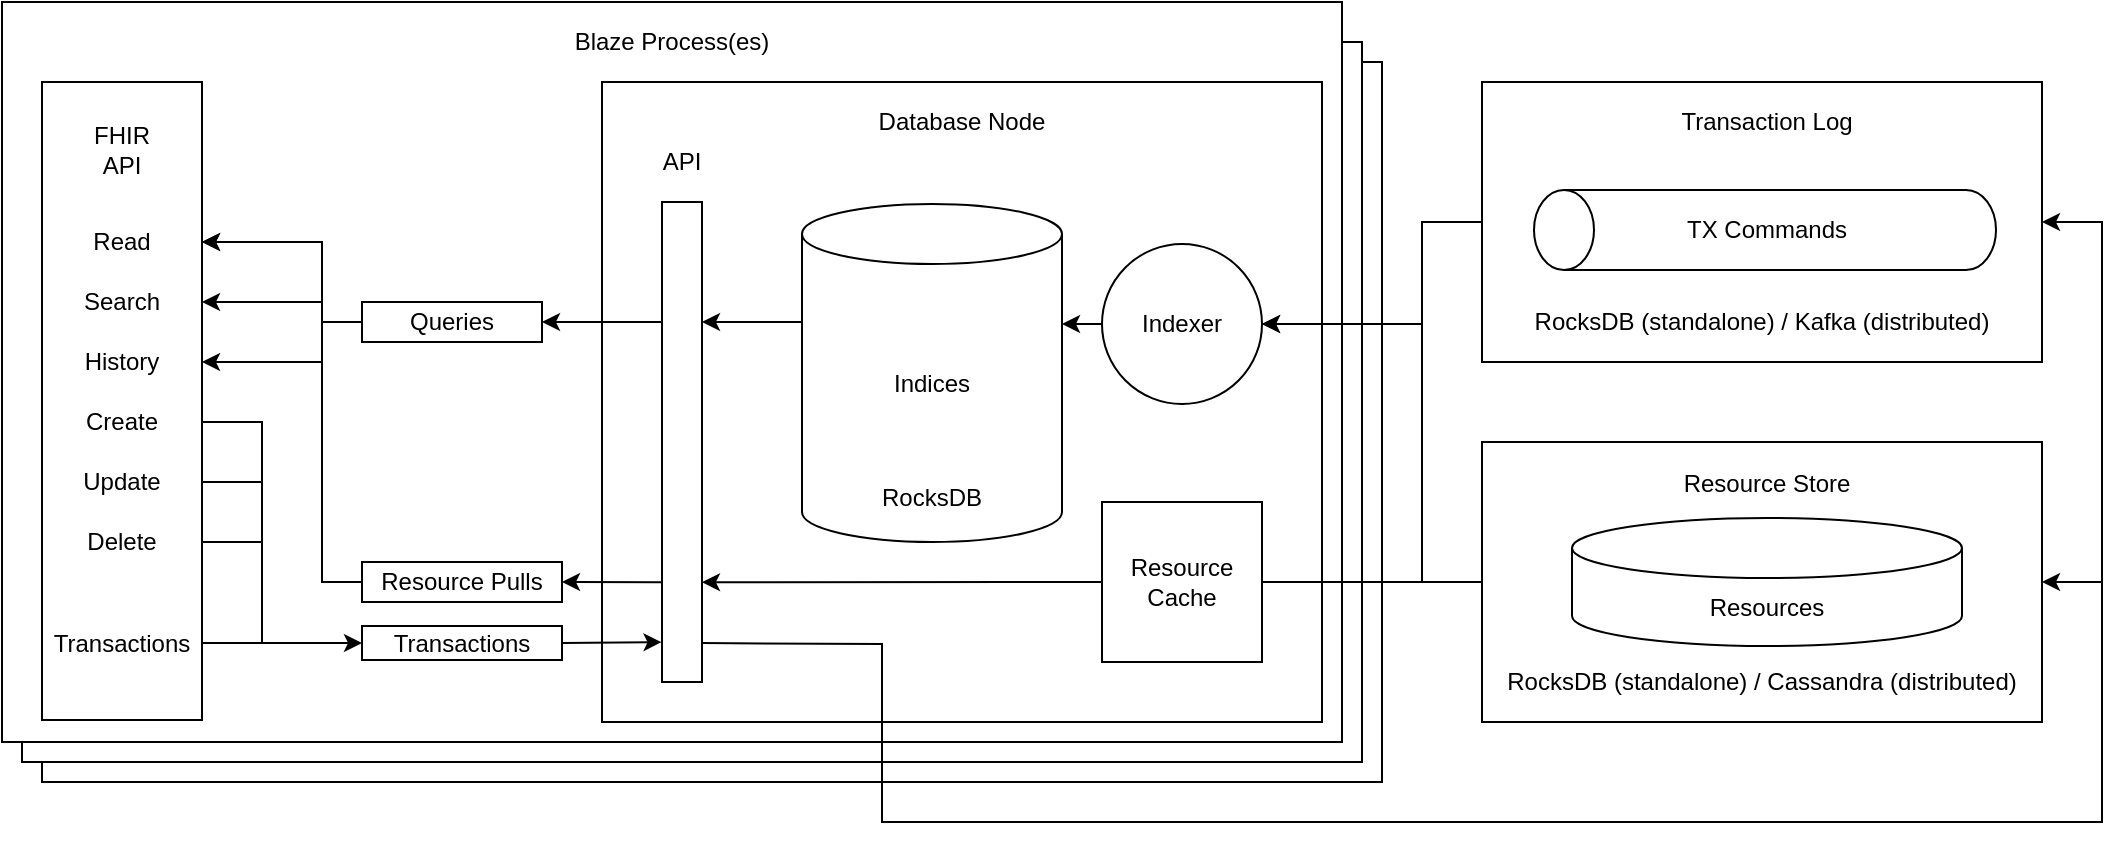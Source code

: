 <mxfile version="14.5.1" type="device"><diagram id="VETf5LYlRZAwOjoE17p3" name="Page-1"><mxGraphModel dx="1808" dy="821" grid="1" gridSize="10" guides="1" tooltips="1" connect="1" arrows="1" fold="1" page="1" pageScale="1" pageWidth="1169" pageHeight="827" math="0" shadow="0"><root><mxCell id="0"/><mxCell id="1" parent="0"/><mxCell id="eicTCHV4X2-K48E3WeNr-2" value="" style="rounded=0;whiteSpace=wrap;html=1;" parent="1" vertex="1"><mxGeometry x="80" y="1030" width="670" height="360" as="geometry"/></mxCell><mxCell id="jYm2sT0NeORHUg5aalXH-2" value="" style="rounded=0;whiteSpace=wrap;html=1;" parent="1" vertex="1"><mxGeometry x="70" y="1020" width="670" height="360" as="geometry"/></mxCell><mxCell id="jYm2sT0NeORHUg5aalXH-1" value="" style="rounded=0;whiteSpace=wrap;html=1;" parent="1" vertex="1"><mxGeometry x="60" y="1000" width="670" height="370" as="geometry"/></mxCell><mxCell id="rUtkjNJ1uQe5wAA12E_K-1" value="" style="rounded=0;whiteSpace=wrap;html=1;" parent="1" vertex="1"><mxGeometry x="360" y="1040" width="360" height="320" as="geometry"/></mxCell><mxCell id="rUtkjNJ1uQe5wAA12E_K-2" value="Database Node" style="text;html=1;strokeColor=none;fillColor=none;align=center;verticalAlign=middle;whiteSpace=wrap;rounded=0;" parent="1" vertex="1"><mxGeometry x="465" y="1050" width="150" height="20" as="geometry"/></mxCell><mxCell id="rUtkjNJ1uQe5wAA12E_K-3" value="" style="rounded=0;whiteSpace=wrap;html=1;" parent="1" vertex="1"><mxGeometry x="390" y="1100" width="20" height="240" as="geometry"/></mxCell><mxCell id="rUtkjNJ1uQe5wAA12E_K-4" value="API" style="text;html=1;strokeColor=none;fillColor=none;align=center;verticalAlign=middle;whiteSpace=wrap;rounded=0;" parent="1" vertex="1"><mxGeometry x="380" y="1070" width="40" height="20" as="geometry"/></mxCell><mxCell id="rUtkjNJ1uQe5wAA12E_K-5" value="Transactions" style="text;html=1;align=center;verticalAlign=middle;whiteSpace=wrap;rounded=0;strokeColor=#000000;" parent="1" vertex="1"><mxGeometry x="240" y="1312" width="100" height="17" as="geometry"/></mxCell><mxCell id="rUtkjNJ1uQe5wAA12E_K-7" value="Queries" style="text;html=1;fillColor=none;align=center;verticalAlign=middle;whiteSpace=wrap;rounded=0;strokeColor=#000000;" parent="1" vertex="1"><mxGeometry x="240" y="1150" width="90" height="20" as="geometry"/></mxCell><mxCell id="rUtkjNJ1uQe5wAA12E_K-8" value="Resource Pulls" style="text;html=1;fillColor=none;align=center;verticalAlign=middle;whiteSpace=wrap;rounded=0;strokeColor=#000000;" parent="1" vertex="1"><mxGeometry x="240" y="1280" width="100" height="20" as="geometry"/></mxCell><mxCell id="rUtkjNJ1uQe5wAA12E_K-9" value="" style="rounded=0;whiteSpace=wrap;html=1;" parent="1" vertex="1"><mxGeometry x="800" y="1040" width="280" height="140" as="geometry"/></mxCell><mxCell id="rUtkjNJ1uQe5wAA12E_K-25" value="" style="edgeStyle=orthogonalEdgeStyle;rounded=0;orthogonalLoop=1;jettySize=auto;html=1;entryX=1;entryY=0.5;entryDx=0;entryDy=0;" parent="1" source="rUtkjNJ1uQe5wAA12E_K-10" target="rUtkjNJ1uQe5wAA12E_K-23" edge="1"><mxGeometry relative="1" as="geometry"><Array as="points"><mxPoint x="770" y="1290"/><mxPoint x="770" y="1161"/></Array></mxGeometry></mxCell><mxCell id="rUtkjNJ1uQe5wAA12E_K-10" value="" style="rounded=0;whiteSpace=wrap;html=1;" parent="1" vertex="1"><mxGeometry x="800" y="1220" width="280" height="140" as="geometry"/></mxCell><mxCell id="rUtkjNJ1uQe5wAA12E_K-11" value="Transaction Log" style="text;html=1;strokeColor=none;fillColor=none;align=center;verticalAlign=middle;whiteSpace=wrap;rounded=0;" parent="1" vertex="1"><mxGeometry x="865" y="1050" width="155" height="20" as="geometry"/></mxCell><mxCell id="rUtkjNJ1uQe5wAA12E_K-12" value="Resource Store" style="text;html=1;strokeColor=none;fillColor=none;align=center;verticalAlign=middle;whiteSpace=wrap;rounded=0;" parent="1" vertex="1"><mxGeometry x="865" y="1231" width="155" height="20" as="geometry"/></mxCell><mxCell id="rUtkjNJ1uQe5wAA12E_K-13" value="" style="shape=cylinder3;whiteSpace=wrap;html=1;boundedLbl=1;backgroundOutline=1;size=15;rotation=-90;" parent="1" vertex="1"><mxGeometry x="921.5" y="998.5" width="40" height="231" as="geometry"/></mxCell><mxCell id="rUtkjNJ1uQe5wAA12E_K-14" value="RocksDB (standalone) / Kafka (distributed)" style="text;html=1;strokeColor=none;fillColor=none;align=center;verticalAlign=middle;whiteSpace=wrap;rounded=0;" parent="1" vertex="1"><mxGeometry x="800" y="1150" width="280" height="20" as="geometry"/></mxCell><mxCell id="rUtkjNJ1uQe5wAA12E_K-15" value="RocksDB (standalone) / Cassandra (distributed)" style="text;html=1;strokeColor=none;fillColor=none;align=center;verticalAlign=middle;whiteSpace=wrap;rounded=0;" parent="1" vertex="1"><mxGeometry x="800" y="1330" width="280" height="20" as="geometry"/></mxCell><mxCell id="rUtkjNJ1uQe5wAA12E_K-16" value="" style="shape=cylinder3;whiteSpace=wrap;html=1;boundedLbl=1;backgroundOutline=1;size=15;" parent="1" vertex="1"><mxGeometry x="845" y="1258" width="195" height="64" as="geometry"/></mxCell><mxCell id="rUtkjNJ1uQe5wAA12E_K-17" value="" style="endArrow=classic;html=1;exitX=1;exitY=0.919;exitDx=0;exitDy=0;entryX=1;entryY=0.5;entryDx=0;entryDy=0;exitPerimeter=0;rounded=0;" parent="1" source="rUtkjNJ1uQe5wAA12E_K-3" target="rUtkjNJ1uQe5wAA12E_K-10" edge="1"><mxGeometry width="50" height="50" relative="1" as="geometry"><mxPoint x="630" y="1330" as="sourcePoint"/><mxPoint x="1090" y="1280" as="targetPoint"/><Array as="points"><mxPoint x="500" y="1321"/><mxPoint x="500" y="1410"/><mxPoint x="1110" y="1410"/><mxPoint x="1110" y="1290"/></Array></mxGeometry></mxCell><mxCell id="rUtkjNJ1uQe5wAA12E_K-18" value="" style="endArrow=classic;html=1;entryX=1;entryY=0.5;entryDx=0;entryDy=0;rounded=0;" parent="1" target="rUtkjNJ1uQe5wAA12E_K-9" edge="1"><mxGeometry width="50" height="50" relative="1" as="geometry"><mxPoint x="1110" y="1330" as="sourcePoint"/><mxPoint x="1090" y="1070" as="targetPoint"/><Array as="points"><mxPoint x="1110" y="1110"/></Array></mxGeometry></mxCell><mxCell id="rUtkjNJ1uQe5wAA12E_K-19" value="TX Commands" style="text;html=1;strokeColor=none;fillColor=none;align=center;verticalAlign=middle;whiteSpace=wrap;rounded=0;" parent="1" vertex="1"><mxGeometry x="875" y="1104" width="135" height="20" as="geometry"/></mxCell><mxCell id="rUtkjNJ1uQe5wAA12E_K-20" value="Resources" style="text;html=1;strokeColor=none;fillColor=none;align=center;verticalAlign=middle;whiteSpace=wrap;rounded=0;" parent="1" vertex="1"><mxGeometry x="865" y="1293" width="155" height="20" as="geometry"/></mxCell><mxCell id="rUtkjNJ1uQe5wAA12E_K-21" value="Indices&lt;br&gt;&lt;br&gt;" style="shape=cylinder3;whiteSpace=wrap;html=1;boundedLbl=1;backgroundOutline=1;size=15;" parent="1" vertex="1"><mxGeometry x="460" y="1101" width="130" height="169" as="geometry"/></mxCell><mxCell id="rUtkjNJ1uQe5wAA12E_K-22" value="" style="endArrow=classic;html=1;entryX=1;entryY=0.5;entryDx=0;entryDy=0;exitX=0;exitY=0.5;exitDx=0;exitDy=0;rounded=0;" parent="1" source="rUtkjNJ1uQe5wAA12E_K-9" target="rUtkjNJ1uQe5wAA12E_K-23" edge="1"><mxGeometry width="50" height="50" relative="1" as="geometry"><mxPoint x="770" y="1130" as="sourcePoint"/><mxPoint x="740" y="1230" as="targetPoint"/><Array as="points"><mxPoint x="770" y="1110"/><mxPoint x="770" y="1161"/></Array></mxGeometry></mxCell><mxCell id="rUtkjNJ1uQe5wAA12E_K-29" value="" style="edgeStyle=orthogonalEdgeStyle;rounded=1;orthogonalLoop=1;jettySize=auto;html=1;entryX=1;entryY=0.355;entryDx=0;entryDy=0;entryPerimeter=0;" parent="1" source="rUtkjNJ1uQe5wAA12E_K-23" target="rUtkjNJ1uQe5wAA12E_K-21" edge="1"><mxGeometry relative="1" as="geometry"/></mxCell><mxCell id="rUtkjNJ1uQe5wAA12E_K-23" value="Indexer" style="ellipse;whiteSpace=wrap;html=1;aspect=fixed;" parent="1" vertex="1"><mxGeometry x="610" y="1121" width="80" height="80" as="geometry"/></mxCell><mxCell id="rUtkjNJ1uQe5wAA12E_K-27" value="" style="endArrow=classic;html=1;entryX=1;entryY=0.25;entryDx=0;entryDy=0;exitX=-0.001;exitY=0.349;exitDx=0;exitDy=0;exitPerimeter=0;" parent="1" source="rUtkjNJ1uQe5wAA12E_K-21" target="rUtkjNJ1uQe5wAA12E_K-3" edge="1"><mxGeometry width="50" height="50" relative="1" as="geometry"><mxPoint x="690" y="1260" as="sourcePoint"/><mxPoint x="740" y="1210" as="targetPoint"/></mxGeometry></mxCell><mxCell id="rUtkjNJ1uQe5wAA12E_K-28" value="" style="endArrow=classic;html=1;entryX=1;entryY=0.792;entryDx=0;entryDy=0;entryPerimeter=0;rounded=0;" parent="1" target="rUtkjNJ1uQe5wAA12E_K-3" edge="1"><mxGeometry width="50" height="50" relative="1" as="geometry"><mxPoint x="770" y="1290" as="sourcePoint"/><mxPoint x="400" y="1420" as="targetPoint"/><Array as="points"><mxPoint x="760" y="1290"/></Array></mxGeometry></mxCell><mxCell id="rUtkjNJ1uQe5wAA12E_K-30" value="" style="endArrow=classic;html=1;exitX=1;exitY=0.5;exitDx=0;exitDy=0;entryX=-0.012;entryY=0.917;entryDx=0;entryDy=0;entryPerimeter=0;" parent="1" source="rUtkjNJ1uQe5wAA12E_K-5" target="rUtkjNJ1uQe5wAA12E_K-3" edge="1"><mxGeometry width="50" height="50" relative="1" as="geometry"><mxPoint x="560" y="1280" as="sourcePoint"/><mxPoint x="350" y="1330" as="targetPoint"/></mxGeometry></mxCell><mxCell id="rUtkjNJ1uQe5wAA12E_K-32" value="" style="endArrow=none;html=1;exitX=1;exitY=0.5;exitDx=0;exitDy=0;entryX=-0.007;entryY=0.792;entryDx=0;entryDy=0;entryPerimeter=0;startArrow=classic;startFill=1;endFill=0;" parent="1" source="rUtkjNJ1uQe5wAA12E_K-8" target="rUtkjNJ1uQe5wAA12E_K-3" edge="1"><mxGeometry width="50" height="50" relative="1" as="geometry"><mxPoint x="470" y="1280" as="sourcePoint"/><mxPoint x="520" y="1230" as="targetPoint"/></mxGeometry></mxCell><mxCell id="rUtkjNJ1uQe5wAA12E_K-33" value="" style="endArrow=classic;html=1;exitX=0;exitY=0.25;exitDx=0;exitDy=0;entryX=1;entryY=0.5;entryDx=0;entryDy=0;" parent="1" source="rUtkjNJ1uQe5wAA12E_K-3" target="rUtkjNJ1uQe5wAA12E_K-7" edge="1"><mxGeometry width="50" height="50" relative="1" as="geometry"><mxPoint x="390" y="1180" as="sourcePoint"/><mxPoint x="440" y="1130" as="targetPoint"/></mxGeometry></mxCell><mxCell id="rUtkjNJ1uQe5wAA12E_K-34" value="RocksDB" style="text;html=1;strokeColor=none;fillColor=none;align=center;verticalAlign=middle;whiteSpace=wrap;rounded=0;" parent="1" vertex="1"><mxGeometry x="490" y="1238" width="70" height="20" as="geometry"/></mxCell><mxCell id="rUtkjNJ1uQe5wAA12E_K-35" value="" style="rounded=0;whiteSpace=wrap;html=1;fillColor=none;" parent="1" vertex="1"><mxGeometry x="80" y="1040" width="80" height="319" as="geometry"/></mxCell><mxCell id="rUtkjNJ1uQe5wAA12E_K-36" value="FHIR&lt;br&gt;API" style="text;html=1;strokeColor=none;fillColor=none;align=center;verticalAlign=middle;whiteSpace=wrap;rounded=0;" parent="1" vertex="1"><mxGeometry x="100" y="1059" width="40" height="30" as="geometry"/></mxCell><mxCell id="rUtkjNJ1uQe5wAA12E_K-37" value="Read" style="text;html=1;strokeColor=none;fillColor=none;align=center;verticalAlign=middle;whiteSpace=wrap;rounded=0;" parent="1" vertex="1"><mxGeometry x="80" y="1110" width="80" height="20" as="geometry"/></mxCell><mxCell id="rUtkjNJ1uQe5wAA12E_K-38" value="Search" style="text;html=1;strokeColor=none;fillColor=none;align=center;verticalAlign=middle;whiteSpace=wrap;rounded=0;" parent="1" vertex="1"><mxGeometry x="80" y="1140" width="80" height="20" as="geometry"/></mxCell><mxCell id="rUtkjNJ1uQe5wAA12E_K-39" value="Create" style="text;html=1;strokeColor=none;fillColor=none;align=center;verticalAlign=middle;whiteSpace=wrap;rounded=0;" parent="1" vertex="1"><mxGeometry x="80" y="1200" width="80" height="20" as="geometry"/></mxCell><mxCell id="rUtkjNJ1uQe5wAA12E_K-40" value="Update" style="text;html=1;strokeColor=none;fillColor=none;align=center;verticalAlign=middle;whiteSpace=wrap;rounded=0;" parent="1" vertex="1"><mxGeometry x="80" y="1229.5" width="80" height="20" as="geometry"/></mxCell><mxCell id="rUtkjNJ1uQe5wAA12E_K-41" value="Transactions" style="text;html=1;strokeColor=none;fillColor=none;align=center;verticalAlign=middle;whiteSpace=wrap;rounded=0;" parent="1" vertex="1"><mxGeometry x="80" y="1310.5" width="80" height="20" as="geometry"/></mxCell><mxCell id="rUtkjNJ1uQe5wAA12E_K-43" value="" style="endArrow=classic;html=1;entryX=1;entryY=0.5;entryDx=0;entryDy=0;exitX=0;exitY=0.5;exitDx=0;exitDy=0;rounded=0;" parent="1" source="rUtkjNJ1uQe5wAA12E_K-7" target="rUtkjNJ1uQe5wAA12E_K-37" edge="1"><mxGeometry width="50" height="50" relative="1" as="geometry"><mxPoint x="390" y="1220" as="sourcePoint"/><mxPoint x="440" y="1170" as="targetPoint"/><Array as="points"><mxPoint x="220" y="1160"/><mxPoint x="220" y="1120"/></Array></mxGeometry></mxCell><mxCell id="rUtkjNJ1uQe5wAA12E_K-44" value="" style="endArrow=classic;html=1;entryX=1;entryY=0.5;entryDx=0;entryDy=0;exitX=0;exitY=0.5;exitDx=0;exitDy=0;rounded=0;" parent="1" source="rUtkjNJ1uQe5wAA12E_K-7" target="rUtkjNJ1uQe5wAA12E_K-38" edge="1"><mxGeometry width="50" height="50" relative="1" as="geometry"><mxPoint x="280" y="1160" as="sourcePoint"/><mxPoint x="195" y="1130" as="targetPoint"/><Array as="points"><mxPoint x="220" y="1160"/><mxPoint x="220" y="1150"/></Array></mxGeometry></mxCell><mxCell id="rUtkjNJ1uQe5wAA12E_K-47" value="" style="endArrow=classic;html=1;exitX=1;exitY=0.5;exitDx=0;exitDy=0;entryX=0;entryY=0.5;entryDx=0;entryDy=0;rounded=0;" parent="1" source="rUtkjNJ1uQe5wAA12E_K-41" target="rUtkjNJ1uQe5wAA12E_K-5" edge="1"><mxGeometry width="50" height="50" relative="1" as="geometry"><mxPoint x="195" y="1288" as="sourcePoint"/><mxPoint x="240" y="1320" as="targetPoint"/><Array as="points"/></mxGeometry></mxCell><mxCell id="rUtkjNJ1uQe5wAA12E_K-48" value="" style="endArrow=classic;html=1;entryX=1;entryY=0.5;entryDx=0;entryDy=0;exitX=0;exitY=0.5;exitDx=0;exitDy=0;rounded=0;" parent="1" source="rUtkjNJ1uQe5wAA12E_K-8" target="rUtkjNJ1uQe5wAA12E_K-37" edge="1"><mxGeometry width="50" height="50" relative="1" as="geometry"><mxPoint x="260" y="1250" as="sourcePoint"/><mxPoint x="310" y="1200" as="targetPoint"/><Array as="points"><mxPoint x="220" y="1290"/><mxPoint x="220" y="1120"/></Array></mxGeometry></mxCell><mxCell id="H0ikKEkb1VmWK5KybgQy-1" value="History" style="text;html=1;strokeColor=none;fillColor=none;align=center;verticalAlign=middle;whiteSpace=wrap;rounded=0;" parent="1" vertex="1"><mxGeometry x="80" y="1170" width="80" height="20" as="geometry"/></mxCell><mxCell id="H0ikKEkb1VmWK5KybgQy-2" value="Delete" style="text;html=1;strokeColor=none;fillColor=none;align=center;verticalAlign=middle;whiteSpace=wrap;rounded=0;" parent="1" vertex="1"><mxGeometry x="80" y="1260" width="80" height="20" as="geometry"/></mxCell><mxCell id="H0ikKEkb1VmWK5KybgQy-3" value="" style="endArrow=none;html=1;exitX=1;exitY=0.5;exitDx=0;exitDy=0;rounded=0;" parent="1" source="rUtkjNJ1uQe5wAA12E_K-39" edge="1"><mxGeometry width="50" height="50" relative="1" as="geometry"><mxPoint x="170" y="1260" as="sourcePoint"/><mxPoint x="190" y="1240" as="targetPoint"/><Array as="points"><mxPoint x="190" y="1210"/></Array></mxGeometry></mxCell><mxCell id="H0ikKEkb1VmWK5KybgQy-4" value="" style="endArrow=none;html=1;rounded=0;" parent="1" edge="1"><mxGeometry width="50" height="50" relative="1" as="geometry"><mxPoint x="160" y="1240" as="sourcePoint"/><mxPoint x="190" y="1270" as="targetPoint"/><Array as="points"><mxPoint x="190" y="1240"/></Array></mxGeometry></mxCell><mxCell id="H0ikKEkb1VmWK5KybgQy-5" value="" style="endArrow=none;html=1;rounded=0;" parent="1" edge="1"><mxGeometry width="50" height="50" relative="1" as="geometry"><mxPoint x="160" y="1270" as="sourcePoint"/><mxPoint x="190" y="1320" as="targetPoint"/><Array as="points"><mxPoint x="190" y="1270"/></Array></mxGeometry></mxCell><mxCell id="H0ikKEkb1VmWK5KybgQy-6" value="" style="endArrow=classic;html=1;" parent="1" edge="1"><mxGeometry width="50" height="50" relative="1" as="geometry"><mxPoint x="220" y="1180" as="sourcePoint"/><mxPoint x="160" y="1180" as="targetPoint"/></mxGeometry></mxCell><mxCell id="eicTCHV4X2-K48E3WeNr-1" value="Blaze Process(es)" style="text;html=1;strokeColor=none;fillColor=none;align=center;verticalAlign=middle;whiteSpace=wrap;rounded=0;" parent="1" vertex="1"><mxGeometry x="60" y="1010" width="670" height="20" as="geometry"/></mxCell><mxCell id="YHq9Ah-LKqJHyi75HUWG-1" value="Resource Cache" style="rounded=0;whiteSpace=wrap;html=1;" vertex="1" parent="1"><mxGeometry x="610" y="1250" width="80" height="80" as="geometry"/></mxCell></root></mxGraphModel></diagram></mxfile>